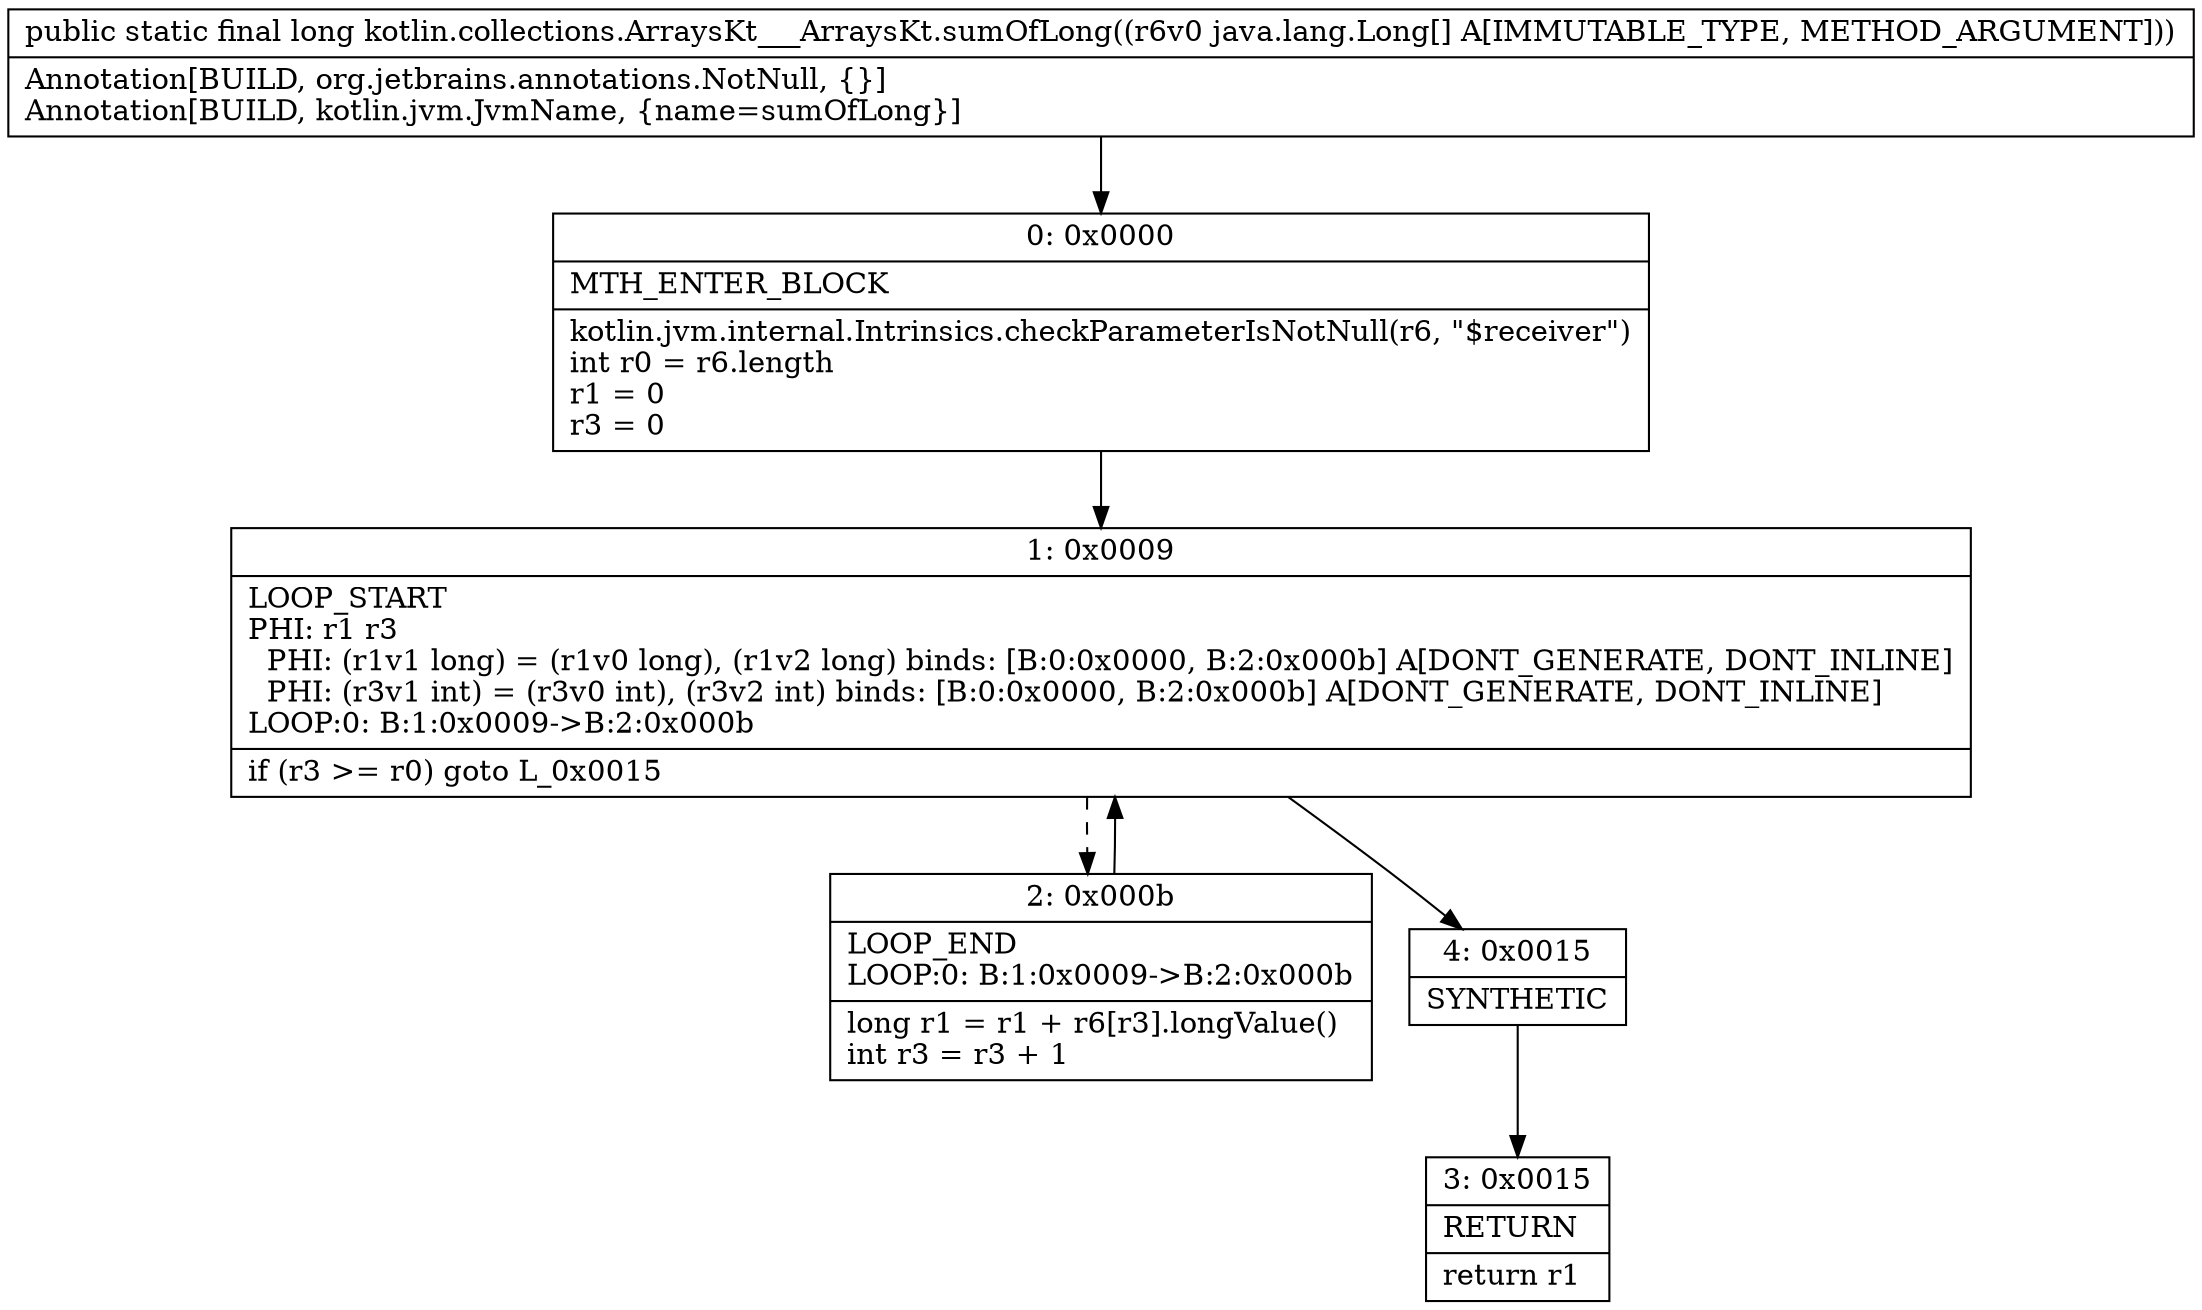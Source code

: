 digraph "CFG forkotlin.collections.ArraysKt___ArraysKt.sumOfLong([Ljava\/lang\/Long;)J" {
Node_0 [shape=record,label="{0\:\ 0x0000|MTH_ENTER_BLOCK\l|kotlin.jvm.internal.Intrinsics.checkParameterIsNotNull(r6, \"$receiver\")\lint r0 = r6.length\lr1 = 0\lr3 = 0\l}"];
Node_1 [shape=record,label="{1\:\ 0x0009|LOOP_START\lPHI: r1 r3 \l  PHI: (r1v1 long) = (r1v0 long), (r1v2 long) binds: [B:0:0x0000, B:2:0x000b] A[DONT_GENERATE, DONT_INLINE]\l  PHI: (r3v1 int) = (r3v0 int), (r3v2 int) binds: [B:0:0x0000, B:2:0x000b] A[DONT_GENERATE, DONT_INLINE]\lLOOP:0: B:1:0x0009\-\>B:2:0x000b\l|if (r3 \>= r0) goto L_0x0015\l}"];
Node_2 [shape=record,label="{2\:\ 0x000b|LOOP_END\lLOOP:0: B:1:0x0009\-\>B:2:0x000b\l|long r1 = r1 + r6[r3].longValue()\lint r3 = r3 + 1\l}"];
Node_3 [shape=record,label="{3\:\ 0x0015|RETURN\l|return r1\l}"];
Node_4 [shape=record,label="{4\:\ 0x0015|SYNTHETIC\l}"];
MethodNode[shape=record,label="{public static final long kotlin.collections.ArraysKt___ArraysKt.sumOfLong((r6v0 java.lang.Long[] A[IMMUTABLE_TYPE, METHOD_ARGUMENT]))  | Annotation[BUILD, org.jetbrains.annotations.NotNull, \{\}]\lAnnotation[BUILD, kotlin.jvm.JvmName, \{name=sumOfLong\}]\l}"];
MethodNode -> Node_0;
Node_0 -> Node_1;
Node_1 -> Node_2[style=dashed];
Node_1 -> Node_4;
Node_2 -> Node_1;
Node_4 -> Node_3;
}

